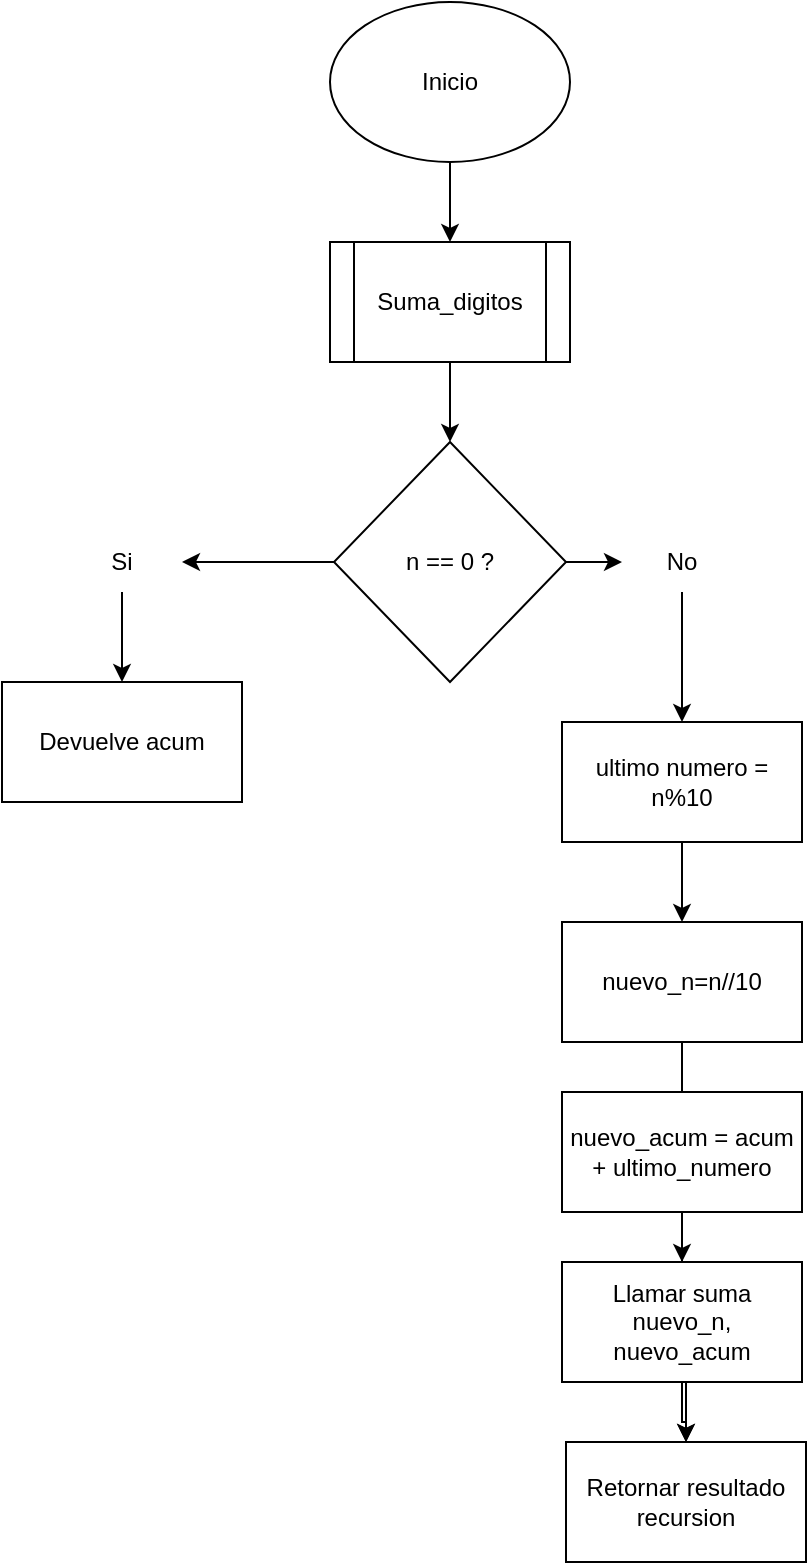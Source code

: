 <mxfile version="27.1.6">
  <diagram name="Page-1" id="Fo5XV_NB5uOfJqhBMx_1">
    <mxGraphModel dx="643" dy="762" grid="1" gridSize="10" guides="1" tooltips="1" connect="1" arrows="1" fold="1" page="1" pageScale="1" pageWidth="827" pageHeight="1169" math="0" shadow="0">
      <root>
        <mxCell id="0" />
        <mxCell id="1" parent="0" />
        <mxCell id="jwY8deCd0DAcdj9bmGKt-13" value="" style="edgeStyle=orthogonalEdgeStyle;rounded=0;orthogonalLoop=1;jettySize=auto;html=1;" edge="1" parent="1" source="jwY8deCd0DAcdj9bmGKt-1" target="jwY8deCd0DAcdj9bmGKt-2">
          <mxGeometry relative="1" as="geometry" />
        </mxCell>
        <mxCell id="jwY8deCd0DAcdj9bmGKt-1" value="Inicio" style="ellipse;whiteSpace=wrap;html=1;" vertex="1" parent="1">
          <mxGeometry x="354" y="10" width="120" height="80" as="geometry" />
        </mxCell>
        <mxCell id="jwY8deCd0DAcdj9bmGKt-14" value="" style="edgeStyle=orthogonalEdgeStyle;rounded=0;orthogonalLoop=1;jettySize=auto;html=1;" edge="1" parent="1" source="jwY8deCd0DAcdj9bmGKt-2" target="jwY8deCd0DAcdj9bmGKt-3">
          <mxGeometry relative="1" as="geometry" />
        </mxCell>
        <mxCell id="jwY8deCd0DAcdj9bmGKt-2" value="Suma_digitos" style="shape=process;whiteSpace=wrap;html=1;backgroundOutline=1;" vertex="1" parent="1">
          <mxGeometry x="354" y="130" width="120" height="60" as="geometry" />
        </mxCell>
        <mxCell id="jwY8deCd0DAcdj9bmGKt-15" value="" style="edgeStyle=orthogonalEdgeStyle;rounded=0;orthogonalLoop=1;jettySize=auto;html=1;" edge="1" parent="1" source="jwY8deCd0DAcdj9bmGKt-3" target="jwY8deCd0DAcdj9bmGKt-5">
          <mxGeometry relative="1" as="geometry" />
        </mxCell>
        <mxCell id="jwY8deCd0DAcdj9bmGKt-17" value="" style="edgeStyle=orthogonalEdgeStyle;rounded=0;orthogonalLoop=1;jettySize=auto;html=1;" edge="1" parent="1" source="jwY8deCd0DAcdj9bmGKt-3" target="jwY8deCd0DAcdj9bmGKt-4">
          <mxGeometry relative="1" as="geometry" />
        </mxCell>
        <mxCell id="jwY8deCd0DAcdj9bmGKt-3" value="n == 0 ?" style="rhombus;whiteSpace=wrap;html=1;" vertex="1" parent="1">
          <mxGeometry x="356" y="230" width="116" height="120" as="geometry" />
        </mxCell>
        <mxCell id="jwY8deCd0DAcdj9bmGKt-18" value="" style="edgeStyle=orthogonalEdgeStyle;rounded=0;orthogonalLoop=1;jettySize=auto;html=1;" edge="1" parent="1" source="jwY8deCd0DAcdj9bmGKt-4" target="jwY8deCd0DAcdj9bmGKt-7">
          <mxGeometry relative="1" as="geometry" />
        </mxCell>
        <mxCell id="jwY8deCd0DAcdj9bmGKt-4" value="No" style="text;html=1;align=center;verticalAlign=middle;whiteSpace=wrap;rounded=0;" vertex="1" parent="1">
          <mxGeometry x="500" y="275" width="60" height="30" as="geometry" />
        </mxCell>
        <mxCell id="jwY8deCd0DAcdj9bmGKt-16" value="" style="edgeStyle=orthogonalEdgeStyle;rounded=0;orthogonalLoop=1;jettySize=auto;html=1;" edge="1" parent="1" source="jwY8deCd0DAcdj9bmGKt-5" target="jwY8deCd0DAcdj9bmGKt-6">
          <mxGeometry relative="1" as="geometry" />
        </mxCell>
        <mxCell id="jwY8deCd0DAcdj9bmGKt-5" value="Si" style="text;html=1;align=center;verticalAlign=middle;whiteSpace=wrap;rounded=0;" vertex="1" parent="1">
          <mxGeometry x="220" y="275" width="60" height="30" as="geometry" />
        </mxCell>
        <mxCell id="jwY8deCd0DAcdj9bmGKt-6" value="Devuelve acum" style="rounded=0;whiteSpace=wrap;html=1;" vertex="1" parent="1">
          <mxGeometry x="190" y="350" width="120" height="60" as="geometry" />
        </mxCell>
        <mxCell id="jwY8deCd0DAcdj9bmGKt-19" value="" style="edgeStyle=orthogonalEdgeStyle;rounded=0;orthogonalLoop=1;jettySize=auto;html=1;" edge="1" parent="1" source="jwY8deCd0DAcdj9bmGKt-7" target="jwY8deCd0DAcdj9bmGKt-9">
          <mxGeometry relative="1" as="geometry" />
        </mxCell>
        <mxCell id="jwY8deCd0DAcdj9bmGKt-7" value="ultimo numero = n%10" style="rounded=0;whiteSpace=wrap;html=1;" vertex="1" parent="1">
          <mxGeometry x="470" y="370" width="120" height="60" as="geometry" />
        </mxCell>
        <mxCell id="jwY8deCd0DAcdj9bmGKt-20" value="" style="edgeStyle=orthogonalEdgeStyle;rounded=0;orthogonalLoop=1;jettySize=auto;html=1;" edge="1" parent="1" source="jwY8deCd0DAcdj9bmGKt-9" target="jwY8deCd0DAcdj9bmGKt-11">
          <mxGeometry relative="1" as="geometry" />
        </mxCell>
        <mxCell id="jwY8deCd0DAcdj9bmGKt-9" value="nuevo_n=n//10" style="rounded=0;whiteSpace=wrap;html=1;" vertex="1" parent="1">
          <mxGeometry x="470" y="470" width="120" height="60" as="geometry" />
        </mxCell>
        <mxCell id="jwY8deCd0DAcdj9bmGKt-21" value="" style="edgeStyle=orthogonalEdgeStyle;rounded=0;orthogonalLoop=1;jettySize=auto;html=1;" edge="1" parent="1" source="jwY8deCd0DAcdj9bmGKt-10" target="jwY8deCd0DAcdj9bmGKt-12">
          <mxGeometry relative="1" as="geometry" />
        </mxCell>
        <mxCell id="jwY8deCd0DAcdj9bmGKt-10" value="nuevo_acum = acum&lt;div&gt;+ ultimo_numero&lt;/div&gt;" style="rounded=0;whiteSpace=wrap;html=1;" vertex="1" parent="1">
          <mxGeometry x="470" y="555" width="120" height="60" as="geometry" />
        </mxCell>
        <mxCell id="jwY8deCd0DAcdj9bmGKt-22" value="" style="edgeStyle=orthogonalEdgeStyle;rounded=0;orthogonalLoop=1;jettySize=auto;html=1;" edge="1" parent="1" source="jwY8deCd0DAcdj9bmGKt-11" target="jwY8deCd0DAcdj9bmGKt-12">
          <mxGeometry relative="1" as="geometry" />
        </mxCell>
        <mxCell id="jwY8deCd0DAcdj9bmGKt-11" value="Llamar suma&lt;div&gt;nuevo_n, nuevo_acum&lt;/div&gt;" style="rounded=0;whiteSpace=wrap;html=1;" vertex="1" parent="1">
          <mxGeometry x="470" y="640" width="120" height="60" as="geometry" />
        </mxCell>
        <mxCell id="jwY8deCd0DAcdj9bmGKt-12" value="Retornar resultado&lt;div&gt;recursion&lt;/div&gt;" style="rounded=0;whiteSpace=wrap;html=1;" vertex="1" parent="1">
          <mxGeometry x="472" y="730" width="120" height="60" as="geometry" />
        </mxCell>
      </root>
    </mxGraphModel>
  </diagram>
</mxfile>
